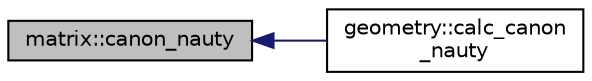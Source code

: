 digraph "matrix::canon_nauty"
{
  edge [fontname="Helvetica",fontsize="10",labelfontname="Helvetica",labelfontsize="10"];
  node [fontname="Helvetica",fontsize="10",shape=record];
  rankdir="LR";
  Node171 [label="matrix::canon_nauty",height=0.2,width=0.4,color="black", fillcolor="grey75", style="filled", fontcolor="black"];
  Node171 -> Node172 [dir="back",color="midnightblue",fontsize="10",style="solid",fontname="Helvetica"];
  Node172 [label="geometry::calc_canon\l_nauty",height=0.2,width=0.4,color="black", fillcolor="white", style="filled",URL="$da/d44/classgeometry.html#ada4d0bca80d2ad69300625167320dc5d"];
}
